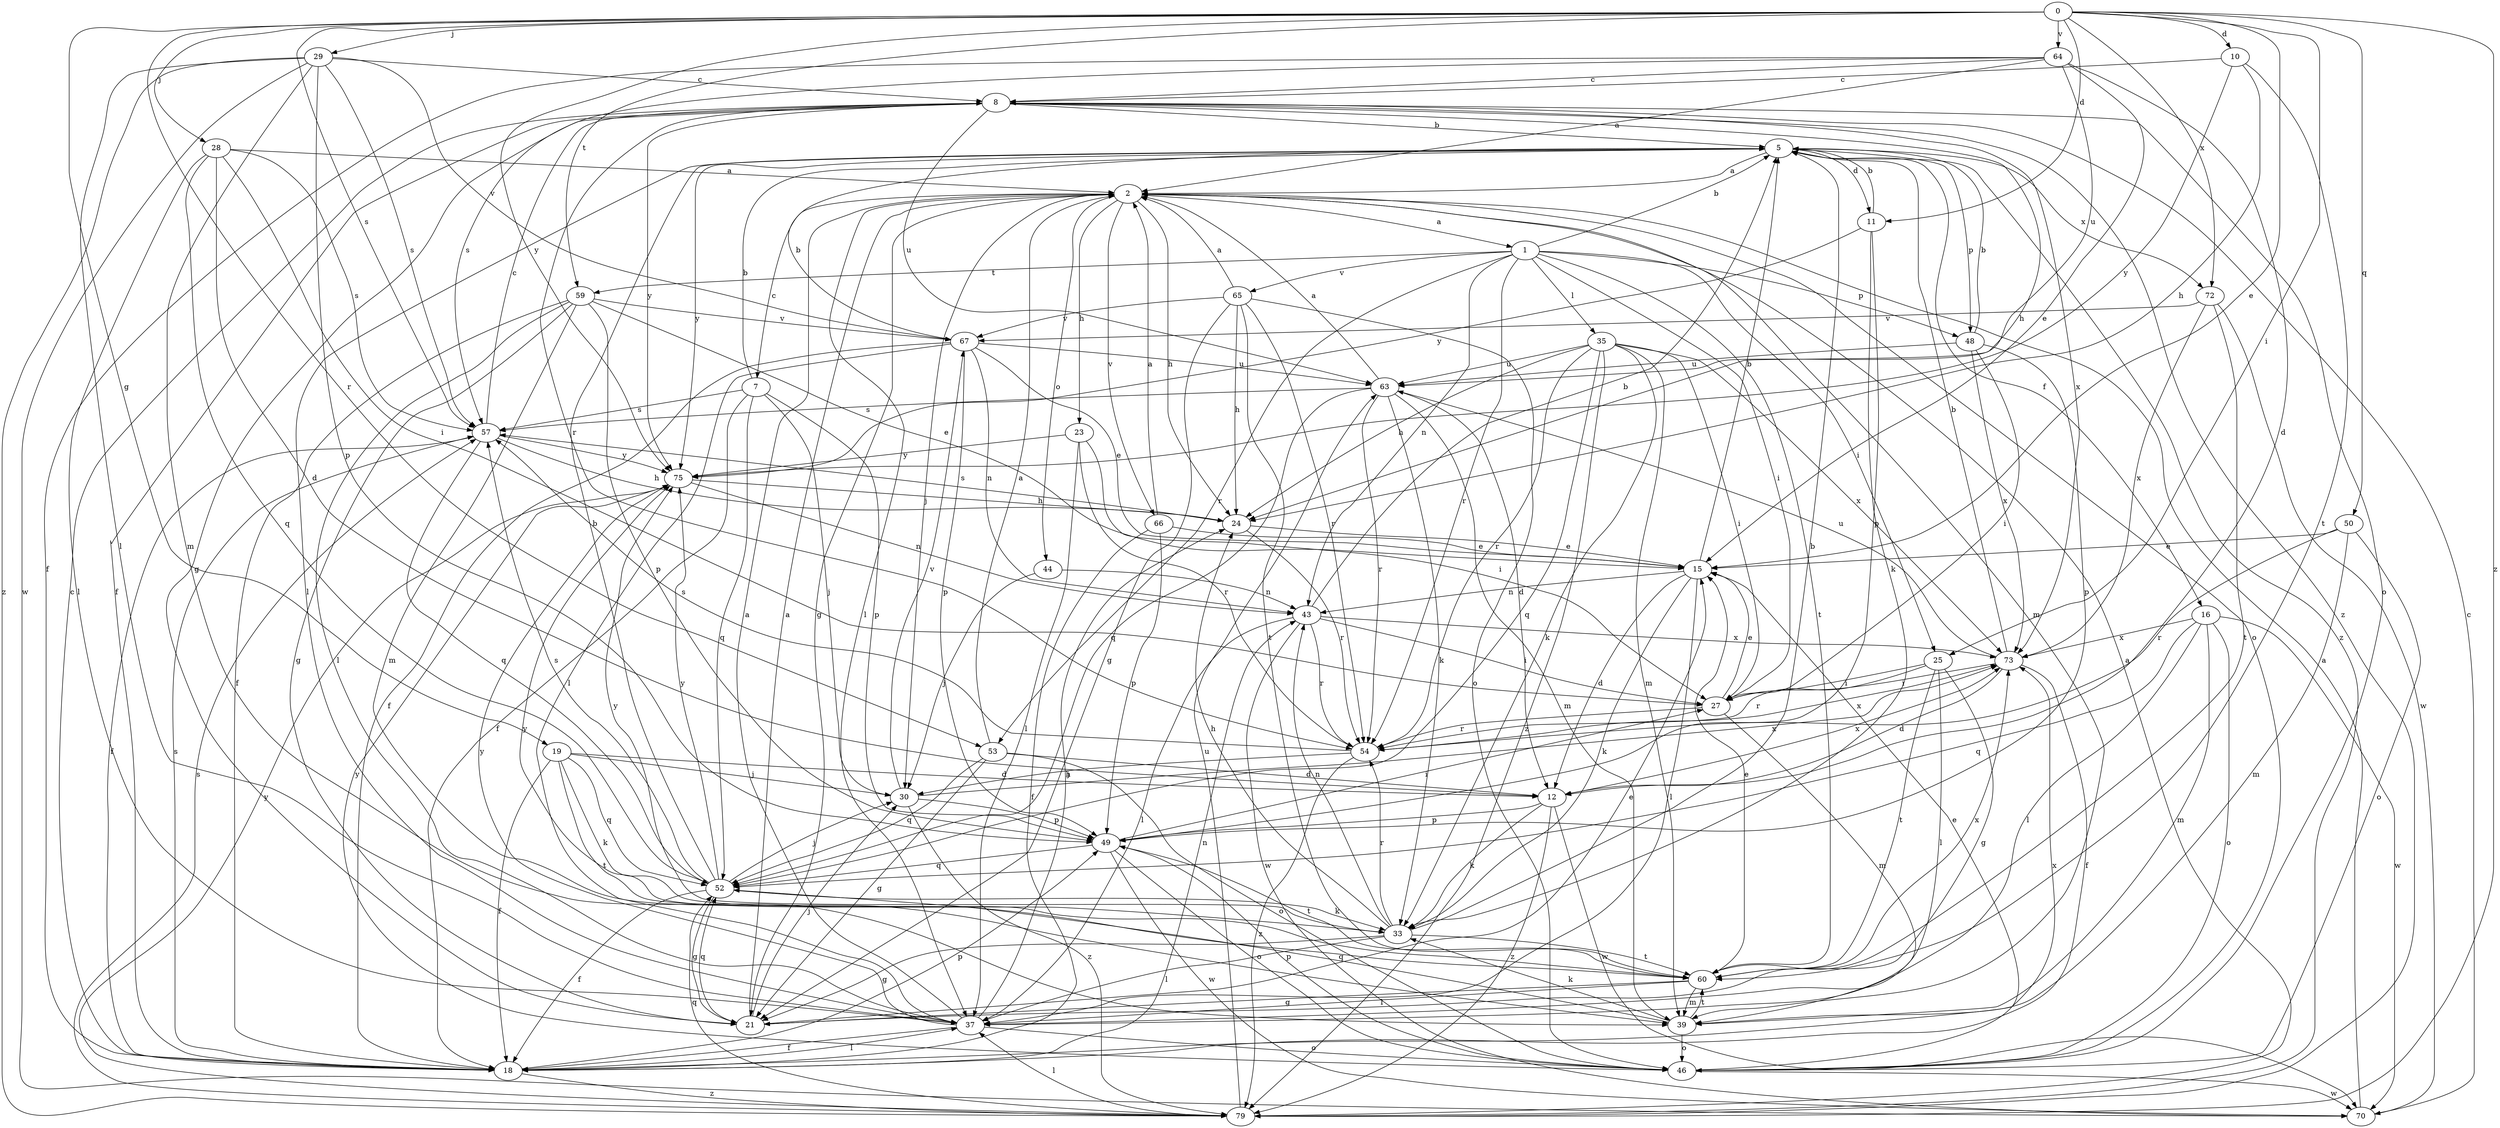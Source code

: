 strict digraph  {
0;
1;
2;
5;
7;
8;
10;
11;
12;
15;
16;
18;
19;
21;
23;
24;
25;
27;
28;
29;
30;
33;
35;
37;
39;
43;
44;
46;
48;
49;
50;
52;
53;
54;
57;
59;
60;
63;
64;
65;
66;
67;
70;
72;
73;
75;
79;
0 -> 10  [label=d];
0 -> 11  [label=d];
0 -> 15  [label=e];
0 -> 19  [label=g];
0 -> 25  [label=i];
0 -> 28  [label=j];
0 -> 29  [label=j];
0 -> 50  [label=q];
0 -> 53  [label=r];
0 -> 57  [label=s];
0 -> 59  [label=t];
0 -> 64  [label=v];
0 -> 72  [label=x];
0 -> 75  [label=y];
0 -> 79  [label=z];
1 -> 5  [label=b];
1 -> 25  [label=i];
1 -> 27  [label=i];
1 -> 35  [label=l];
1 -> 43  [label=n];
1 -> 48  [label=p];
1 -> 53  [label=r];
1 -> 54  [label=r];
1 -> 59  [label=t];
1 -> 60  [label=t];
1 -> 65  [label=v];
2 -> 1  [label=a];
2 -> 7  [label=c];
2 -> 21  [label=g];
2 -> 23  [label=h];
2 -> 24  [label=h];
2 -> 30  [label=j];
2 -> 37  [label=l];
2 -> 39  [label=m];
2 -> 44  [label=o];
2 -> 46  [label=o];
2 -> 66  [label=v];
5 -> 2  [label=a];
5 -> 11  [label=d];
5 -> 16  [label=f];
5 -> 37  [label=l];
5 -> 48  [label=p];
5 -> 72  [label=x];
5 -> 75  [label=y];
5 -> 79  [label=z];
7 -> 5  [label=b];
7 -> 18  [label=f];
7 -> 30  [label=j];
7 -> 49  [label=p];
7 -> 52  [label=q];
7 -> 57  [label=s];
8 -> 5  [label=b];
8 -> 18  [label=f];
8 -> 21  [label=g];
8 -> 24  [label=h];
8 -> 46  [label=o];
8 -> 54  [label=r];
8 -> 63  [label=u];
8 -> 73  [label=x];
8 -> 75  [label=y];
8 -> 79  [label=z];
10 -> 8  [label=c];
10 -> 24  [label=h];
10 -> 60  [label=t];
10 -> 75  [label=y];
11 -> 5  [label=b];
11 -> 33  [label=k];
11 -> 49  [label=p];
11 -> 75  [label=y];
12 -> 33  [label=k];
12 -> 49  [label=p];
12 -> 70  [label=w];
12 -> 73  [label=x];
12 -> 79  [label=z];
15 -> 5  [label=b];
15 -> 12  [label=d];
15 -> 33  [label=k];
15 -> 37  [label=l];
15 -> 43  [label=n];
16 -> 37  [label=l];
16 -> 39  [label=m];
16 -> 46  [label=o];
16 -> 52  [label=q];
16 -> 70  [label=w];
16 -> 73  [label=x];
18 -> 8  [label=c];
18 -> 37  [label=l];
18 -> 43  [label=n];
18 -> 49  [label=p];
18 -> 57  [label=s];
18 -> 73  [label=x];
18 -> 79  [label=z];
19 -> 12  [label=d];
19 -> 18  [label=f];
19 -> 30  [label=j];
19 -> 33  [label=k];
19 -> 52  [label=q];
19 -> 60  [label=t];
21 -> 2  [label=a];
21 -> 15  [label=e];
21 -> 30  [label=j];
21 -> 52  [label=q];
23 -> 27  [label=i];
23 -> 37  [label=l];
23 -> 54  [label=r];
23 -> 75  [label=y];
24 -> 15  [label=e];
24 -> 54  [label=r];
24 -> 57  [label=s];
25 -> 21  [label=g];
25 -> 27  [label=i];
25 -> 37  [label=l];
25 -> 54  [label=r];
25 -> 60  [label=t];
27 -> 15  [label=e];
27 -> 39  [label=m];
27 -> 54  [label=r];
28 -> 2  [label=a];
28 -> 12  [label=d];
28 -> 27  [label=i];
28 -> 37  [label=l];
28 -> 52  [label=q];
28 -> 57  [label=s];
29 -> 8  [label=c];
29 -> 37  [label=l];
29 -> 39  [label=m];
29 -> 49  [label=p];
29 -> 57  [label=s];
29 -> 67  [label=v];
29 -> 70  [label=w];
29 -> 79  [label=z];
30 -> 49  [label=p];
30 -> 67  [label=v];
30 -> 73  [label=x];
30 -> 79  [label=z];
33 -> 5  [label=b];
33 -> 21  [label=g];
33 -> 24  [label=h];
33 -> 37  [label=l];
33 -> 43  [label=n];
33 -> 54  [label=r];
33 -> 60  [label=t];
33 -> 75  [label=y];
35 -> 24  [label=h];
35 -> 27  [label=i];
35 -> 33  [label=k];
35 -> 39  [label=m];
35 -> 52  [label=q];
35 -> 54  [label=r];
35 -> 63  [label=u];
35 -> 73  [label=x];
35 -> 79  [label=z];
37 -> 2  [label=a];
37 -> 18  [label=f];
37 -> 24  [label=h];
37 -> 46  [label=o];
37 -> 75  [label=y];
39 -> 33  [label=k];
39 -> 46  [label=o];
39 -> 52  [label=q];
39 -> 60  [label=t];
43 -> 5  [label=b];
43 -> 27  [label=i];
43 -> 37  [label=l];
43 -> 54  [label=r];
43 -> 70  [label=w];
43 -> 73  [label=x];
44 -> 30  [label=j];
44 -> 43  [label=n];
46 -> 15  [label=e];
46 -> 49  [label=p];
46 -> 70  [label=w];
46 -> 75  [label=y];
48 -> 5  [label=b];
48 -> 27  [label=i];
48 -> 49  [label=p];
48 -> 63  [label=u];
48 -> 73  [label=x];
49 -> 27  [label=i];
49 -> 46  [label=o];
49 -> 52  [label=q];
49 -> 60  [label=t];
49 -> 70  [label=w];
50 -> 15  [label=e];
50 -> 39  [label=m];
50 -> 46  [label=o];
50 -> 54  [label=r];
52 -> 5  [label=b];
52 -> 18  [label=f];
52 -> 21  [label=g];
52 -> 30  [label=j];
52 -> 33  [label=k];
52 -> 57  [label=s];
52 -> 75  [label=y];
53 -> 2  [label=a];
53 -> 12  [label=d];
53 -> 21  [label=g];
53 -> 46  [label=o];
53 -> 52  [label=q];
54 -> 30  [label=j];
54 -> 57  [label=s];
54 -> 73  [label=x];
54 -> 79  [label=z];
57 -> 8  [label=c];
57 -> 18  [label=f];
57 -> 24  [label=h];
57 -> 52  [label=q];
57 -> 75  [label=y];
59 -> 15  [label=e];
59 -> 18  [label=f];
59 -> 21  [label=g];
59 -> 37  [label=l];
59 -> 39  [label=m];
59 -> 49  [label=p];
59 -> 67  [label=v];
60 -> 15  [label=e];
60 -> 21  [label=g];
60 -> 37  [label=l];
60 -> 39  [label=m];
60 -> 73  [label=x];
60 -> 75  [label=y];
63 -> 2  [label=a];
63 -> 12  [label=d];
63 -> 33  [label=k];
63 -> 39  [label=m];
63 -> 52  [label=q];
63 -> 54  [label=r];
63 -> 57  [label=s];
64 -> 2  [label=a];
64 -> 8  [label=c];
64 -> 12  [label=d];
64 -> 15  [label=e];
64 -> 18  [label=f];
64 -> 57  [label=s];
64 -> 63  [label=u];
65 -> 2  [label=a];
65 -> 21  [label=g];
65 -> 24  [label=h];
65 -> 46  [label=o];
65 -> 54  [label=r];
65 -> 60  [label=t];
65 -> 67  [label=v];
66 -> 2  [label=a];
66 -> 15  [label=e];
66 -> 18  [label=f];
66 -> 49  [label=p];
67 -> 5  [label=b];
67 -> 15  [label=e];
67 -> 18  [label=f];
67 -> 37  [label=l];
67 -> 43  [label=n];
67 -> 49  [label=p];
67 -> 63  [label=u];
70 -> 2  [label=a];
70 -> 8  [label=c];
72 -> 60  [label=t];
72 -> 67  [label=v];
72 -> 70  [label=w];
72 -> 73  [label=x];
73 -> 5  [label=b];
73 -> 12  [label=d];
73 -> 18  [label=f];
73 -> 27  [label=i];
73 -> 63  [label=u];
75 -> 24  [label=h];
75 -> 43  [label=n];
79 -> 2  [label=a];
79 -> 37  [label=l];
79 -> 52  [label=q];
79 -> 57  [label=s];
79 -> 63  [label=u];
79 -> 75  [label=y];
}

